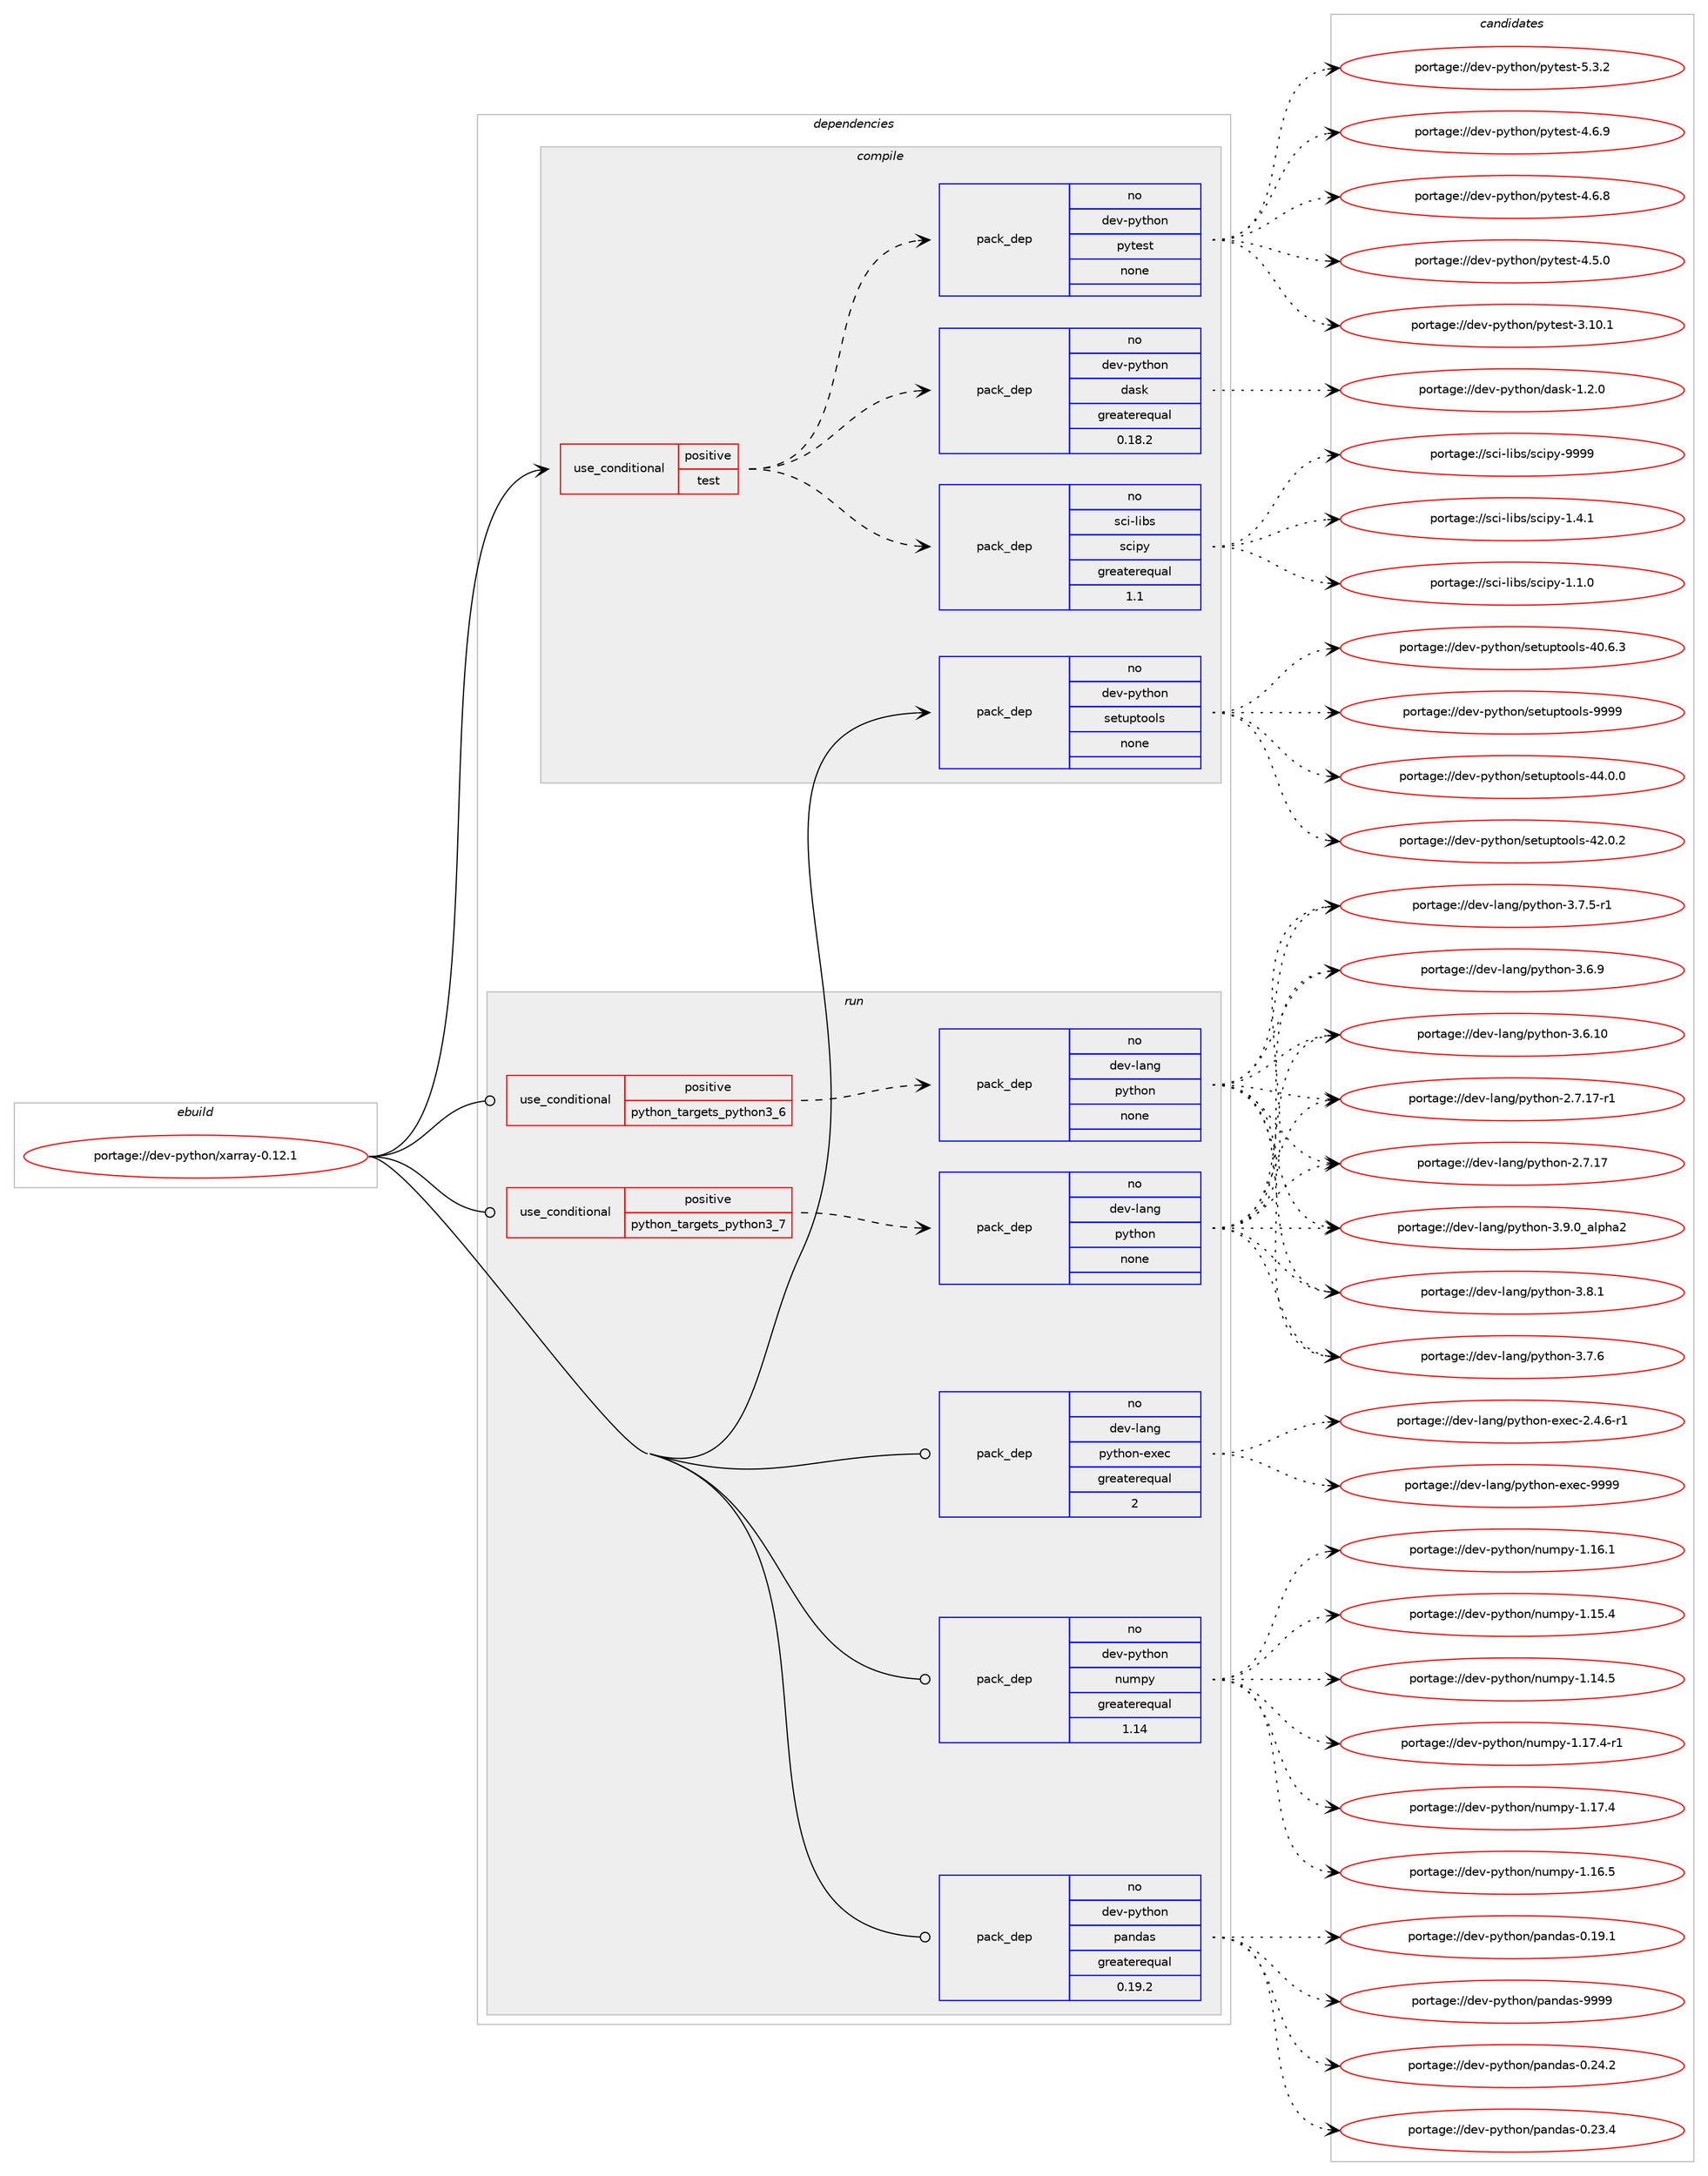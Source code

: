 digraph prolog {

# *************
# Graph options
# *************

newrank=true;
concentrate=true;
compound=true;
graph [rankdir=LR,fontname=Helvetica,fontsize=10,ranksep=1.5];#, ranksep=2.5, nodesep=0.2];
edge  [arrowhead=vee];
node  [fontname=Helvetica,fontsize=10];

# **********
# The ebuild
# **********

subgraph cluster_leftcol {
color=gray;
rank=same;
label=<<i>ebuild</i>>;
id [label="portage://dev-python/xarray-0.12.1", color=red, width=4, href="../dev-python/xarray-0.12.1.svg"];
}

# ****************
# The dependencies
# ****************

subgraph cluster_midcol {
color=gray;
label=<<i>dependencies</i>>;
subgraph cluster_compile {
fillcolor="#eeeeee";
style=filled;
label=<<i>compile</i>>;
subgraph cond103512 {
dependency417563 [label=<<TABLE BORDER="0" CELLBORDER="1" CELLSPACING="0" CELLPADDING="4"><TR><TD ROWSPAN="3" CELLPADDING="10">use_conditional</TD></TR><TR><TD>positive</TD></TR><TR><TD>test</TD></TR></TABLE>>, shape=none, color=red];
subgraph pack309170 {
dependency417564 [label=<<TABLE BORDER="0" CELLBORDER="1" CELLSPACING="0" CELLPADDING="4" WIDTH="220"><TR><TD ROWSPAN="6" CELLPADDING="30">pack_dep</TD></TR><TR><TD WIDTH="110">no</TD></TR><TR><TD>dev-python</TD></TR><TR><TD>dask</TD></TR><TR><TD>greaterequal</TD></TR><TR><TD>0.18.2</TD></TR></TABLE>>, shape=none, color=blue];
}
dependency417563:e -> dependency417564:w [weight=20,style="dashed",arrowhead="vee"];
subgraph pack309171 {
dependency417565 [label=<<TABLE BORDER="0" CELLBORDER="1" CELLSPACING="0" CELLPADDING="4" WIDTH="220"><TR><TD ROWSPAN="6" CELLPADDING="30">pack_dep</TD></TR><TR><TD WIDTH="110">no</TD></TR><TR><TD>dev-python</TD></TR><TR><TD>pytest</TD></TR><TR><TD>none</TD></TR><TR><TD></TD></TR></TABLE>>, shape=none, color=blue];
}
dependency417563:e -> dependency417565:w [weight=20,style="dashed",arrowhead="vee"];
subgraph pack309172 {
dependency417566 [label=<<TABLE BORDER="0" CELLBORDER="1" CELLSPACING="0" CELLPADDING="4" WIDTH="220"><TR><TD ROWSPAN="6" CELLPADDING="30">pack_dep</TD></TR><TR><TD WIDTH="110">no</TD></TR><TR><TD>sci-libs</TD></TR><TR><TD>scipy</TD></TR><TR><TD>greaterequal</TD></TR><TR><TD>1.1</TD></TR></TABLE>>, shape=none, color=blue];
}
dependency417563:e -> dependency417566:w [weight=20,style="dashed",arrowhead="vee"];
}
id:e -> dependency417563:w [weight=20,style="solid",arrowhead="vee"];
subgraph pack309173 {
dependency417567 [label=<<TABLE BORDER="0" CELLBORDER="1" CELLSPACING="0" CELLPADDING="4" WIDTH="220"><TR><TD ROWSPAN="6" CELLPADDING="30">pack_dep</TD></TR><TR><TD WIDTH="110">no</TD></TR><TR><TD>dev-python</TD></TR><TR><TD>setuptools</TD></TR><TR><TD>none</TD></TR><TR><TD></TD></TR></TABLE>>, shape=none, color=blue];
}
id:e -> dependency417567:w [weight=20,style="solid",arrowhead="vee"];
}
subgraph cluster_compileandrun {
fillcolor="#eeeeee";
style=filled;
label=<<i>compile and run</i>>;
}
subgraph cluster_run {
fillcolor="#eeeeee";
style=filled;
label=<<i>run</i>>;
subgraph cond103513 {
dependency417568 [label=<<TABLE BORDER="0" CELLBORDER="1" CELLSPACING="0" CELLPADDING="4"><TR><TD ROWSPAN="3" CELLPADDING="10">use_conditional</TD></TR><TR><TD>positive</TD></TR><TR><TD>python_targets_python3_6</TD></TR></TABLE>>, shape=none, color=red];
subgraph pack309174 {
dependency417569 [label=<<TABLE BORDER="0" CELLBORDER="1" CELLSPACING="0" CELLPADDING="4" WIDTH="220"><TR><TD ROWSPAN="6" CELLPADDING="30">pack_dep</TD></TR><TR><TD WIDTH="110">no</TD></TR><TR><TD>dev-lang</TD></TR><TR><TD>python</TD></TR><TR><TD>none</TD></TR><TR><TD></TD></TR></TABLE>>, shape=none, color=blue];
}
dependency417568:e -> dependency417569:w [weight=20,style="dashed",arrowhead="vee"];
}
id:e -> dependency417568:w [weight=20,style="solid",arrowhead="odot"];
subgraph cond103514 {
dependency417570 [label=<<TABLE BORDER="0" CELLBORDER="1" CELLSPACING="0" CELLPADDING="4"><TR><TD ROWSPAN="3" CELLPADDING="10">use_conditional</TD></TR><TR><TD>positive</TD></TR><TR><TD>python_targets_python3_7</TD></TR></TABLE>>, shape=none, color=red];
subgraph pack309175 {
dependency417571 [label=<<TABLE BORDER="0" CELLBORDER="1" CELLSPACING="0" CELLPADDING="4" WIDTH="220"><TR><TD ROWSPAN="6" CELLPADDING="30">pack_dep</TD></TR><TR><TD WIDTH="110">no</TD></TR><TR><TD>dev-lang</TD></TR><TR><TD>python</TD></TR><TR><TD>none</TD></TR><TR><TD></TD></TR></TABLE>>, shape=none, color=blue];
}
dependency417570:e -> dependency417571:w [weight=20,style="dashed",arrowhead="vee"];
}
id:e -> dependency417570:w [weight=20,style="solid",arrowhead="odot"];
subgraph pack309176 {
dependency417572 [label=<<TABLE BORDER="0" CELLBORDER="1" CELLSPACING="0" CELLPADDING="4" WIDTH="220"><TR><TD ROWSPAN="6" CELLPADDING="30">pack_dep</TD></TR><TR><TD WIDTH="110">no</TD></TR><TR><TD>dev-lang</TD></TR><TR><TD>python-exec</TD></TR><TR><TD>greaterequal</TD></TR><TR><TD>2</TD></TR></TABLE>>, shape=none, color=blue];
}
id:e -> dependency417572:w [weight=20,style="solid",arrowhead="odot"];
subgraph pack309177 {
dependency417573 [label=<<TABLE BORDER="0" CELLBORDER="1" CELLSPACING="0" CELLPADDING="4" WIDTH="220"><TR><TD ROWSPAN="6" CELLPADDING="30">pack_dep</TD></TR><TR><TD WIDTH="110">no</TD></TR><TR><TD>dev-python</TD></TR><TR><TD>numpy</TD></TR><TR><TD>greaterequal</TD></TR><TR><TD>1.14</TD></TR></TABLE>>, shape=none, color=blue];
}
id:e -> dependency417573:w [weight=20,style="solid",arrowhead="odot"];
subgraph pack309178 {
dependency417574 [label=<<TABLE BORDER="0" CELLBORDER="1" CELLSPACING="0" CELLPADDING="4" WIDTH="220"><TR><TD ROWSPAN="6" CELLPADDING="30">pack_dep</TD></TR><TR><TD WIDTH="110">no</TD></TR><TR><TD>dev-python</TD></TR><TR><TD>pandas</TD></TR><TR><TD>greaterequal</TD></TR><TR><TD>0.19.2</TD></TR></TABLE>>, shape=none, color=blue];
}
id:e -> dependency417574:w [weight=20,style="solid",arrowhead="odot"];
}
}

# **************
# The candidates
# **************

subgraph cluster_choices {
rank=same;
color=gray;
label=<<i>candidates</i>>;

subgraph choice309170 {
color=black;
nodesep=1;
choice100101118451121211161041111104710097115107454946504648 [label="portage://dev-python/dask-1.2.0", color=red, width=4,href="../dev-python/dask-1.2.0.svg"];
dependency417564:e -> choice100101118451121211161041111104710097115107454946504648:w [style=dotted,weight="100"];
}
subgraph choice309171 {
color=black;
nodesep=1;
choice1001011184511212111610411111047112121116101115116455346514650 [label="portage://dev-python/pytest-5.3.2", color=red, width=4,href="../dev-python/pytest-5.3.2.svg"];
choice1001011184511212111610411111047112121116101115116455246544657 [label="portage://dev-python/pytest-4.6.9", color=red, width=4,href="../dev-python/pytest-4.6.9.svg"];
choice1001011184511212111610411111047112121116101115116455246544656 [label="portage://dev-python/pytest-4.6.8", color=red, width=4,href="../dev-python/pytest-4.6.8.svg"];
choice1001011184511212111610411111047112121116101115116455246534648 [label="portage://dev-python/pytest-4.5.0", color=red, width=4,href="../dev-python/pytest-4.5.0.svg"];
choice100101118451121211161041111104711212111610111511645514649484649 [label="portage://dev-python/pytest-3.10.1", color=red, width=4,href="../dev-python/pytest-3.10.1.svg"];
dependency417565:e -> choice1001011184511212111610411111047112121116101115116455346514650:w [style=dotted,weight="100"];
dependency417565:e -> choice1001011184511212111610411111047112121116101115116455246544657:w [style=dotted,weight="100"];
dependency417565:e -> choice1001011184511212111610411111047112121116101115116455246544656:w [style=dotted,weight="100"];
dependency417565:e -> choice1001011184511212111610411111047112121116101115116455246534648:w [style=dotted,weight="100"];
dependency417565:e -> choice100101118451121211161041111104711212111610111511645514649484649:w [style=dotted,weight="100"];
}
subgraph choice309172 {
color=black;
nodesep=1;
choice11599105451081059811547115991051121214557575757 [label="portage://sci-libs/scipy-9999", color=red, width=4,href="../sci-libs/scipy-9999.svg"];
choice1159910545108105981154711599105112121454946524649 [label="portage://sci-libs/scipy-1.4.1", color=red, width=4,href="../sci-libs/scipy-1.4.1.svg"];
choice1159910545108105981154711599105112121454946494648 [label="portage://sci-libs/scipy-1.1.0", color=red, width=4,href="../sci-libs/scipy-1.1.0.svg"];
dependency417566:e -> choice11599105451081059811547115991051121214557575757:w [style=dotted,weight="100"];
dependency417566:e -> choice1159910545108105981154711599105112121454946524649:w [style=dotted,weight="100"];
dependency417566:e -> choice1159910545108105981154711599105112121454946494648:w [style=dotted,weight="100"];
}
subgraph choice309173 {
color=black;
nodesep=1;
choice10010111845112121116104111110471151011161171121161111111081154557575757 [label="portage://dev-python/setuptools-9999", color=red, width=4,href="../dev-python/setuptools-9999.svg"];
choice100101118451121211161041111104711510111611711211611111110811545525246484648 [label="portage://dev-python/setuptools-44.0.0", color=red, width=4,href="../dev-python/setuptools-44.0.0.svg"];
choice100101118451121211161041111104711510111611711211611111110811545525046484650 [label="portage://dev-python/setuptools-42.0.2", color=red, width=4,href="../dev-python/setuptools-42.0.2.svg"];
choice100101118451121211161041111104711510111611711211611111110811545524846544651 [label="portage://dev-python/setuptools-40.6.3", color=red, width=4,href="../dev-python/setuptools-40.6.3.svg"];
dependency417567:e -> choice10010111845112121116104111110471151011161171121161111111081154557575757:w [style=dotted,weight="100"];
dependency417567:e -> choice100101118451121211161041111104711510111611711211611111110811545525246484648:w [style=dotted,weight="100"];
dependency417567:e -> choice100101118451121211161041111104711510111611711211611111110811545525046484650:w [style=dotted,weight="100"];
dependency417567:e -> choice100101118451121211161041111104711510111611711211611111110811545524846544651:w [style=dotted,weight="100"];
}
subgraph choice309174 {
color=black;
nodesep=1;
choice10010111845108971101034711212111610411111045514657464895971081121049750 [label="portage://dev-lang/python-3.9.0_alpha2", color=red, width=4,href="../dev-lang/python-3.9.0_alpha2.svg"];
choice100101118451089711010347112121116104111110455146564649 [label="portage://dev-lang/python-3.8.1", color=red, width=4,href="../dev-lang/python-3.8.1.svg"];
choice100101118451089711010347112121116104111110455146554654 [label="portage://dev-lang/python-3.7.6", color=red, width=4,href="../dev-lang/python-3.7.6.svg"];
choice1001011184510897110103471121211161041111104551465546534511449 [label="portage://dev-lang/python-3.7.5-r1", color=red, width=4,href="../dev-lang/python-3.7.5-r1.svg"];
choice100101118451089711010347112121116104111110455146544657 [label="portage://dev-lang/python-3.6.9", color=red, width=4,href="../dev-lang/python-3.6.9.svg"];
choice10010111845108971101034711212111610411111045514654464948 [label="portage://dev-lang/python-3.6.10", color=red, width=4,href="../dev-lang/python-3.6.10.svg"];
choice100101118451089711010347112121116104111110455046554649554511449 [label="portage://dev-lang/python-2.7.17-r1", color=red, width=4,href="../dev-lang/python-2.7.17-r1.svg"];
choice10010111845108971101034711212111610411111045504655464955 [label="portage://dev-lang/python-2.7.17", color=red, width=4,href="../dev-lang/python-2.7.17.svg"];
dependency417569:e -> choice10010111845108971101034711212111610411111045514657464895971081121049750:w [style=dotted,weight="100"];
dependency417569:e -> choice100101118451089711010347112121116104111110455146564649:w [style=dotted,weight="100"];
dependency417569:e -> choice100101118451089711010347112121116104111110455146554654:w [style=dotted,weight="100"];
dependency417569:e -> choice1001011184510897110103471121211161041111104551465546534511449:w [style=dotted,weight="100"];
dependency417569:e -> choice100101118451089711010347112121116104111110455146544657:w [style=dotted,weight="100"];
dependency417569:e -> choice10010111845108971101034711212111610411111045514654464948:w [style=dotted,weight="100"];
dependency417569:e -> choice100101118451089711010347112121116104111110455046554649554511449:w [style=dotted,weight="100"];
dependency417569:e -> choice10010111845108971101034711212111610411111045504655464955:w [style=dotted,weight="100"];
}
subgraph choice309175 {
color=black;
nodesep=1;
choice10010111845108971101034711212111610411111045514657464895971081121049750 [label="portage://dev-lang/python-3.9.0_alpha2", color=red, width=4,href="../dev-lang/python-3.9.0_alpha2.svg"];
choice100101118451089711010347112121116104111110455146564649 [label="portage://dev-lang/python-3.8.1", color=red, width=4,href="../dev-lang/python-3.8.1.svg"];
choice100101118451089711010347112121116104111110455146554654 [label="portage://dev-lang/python-3.7.6", color=red, width=4,href="../dev-lang/python-3.7.6.svg"];
choice1001011184510897110103471121211161041111104551465546534511449 [label="portage://dev-lang/python-3.7.5-r1", color=red, width=4,href="../dev-lang/python-3.7.5-r1.svg"];
choice100101118451089711010347112121116104111110455146544657 [label="portage://dev-lang/python-3.6.9", color=red, width=4,href="../dev-lang/python-3.6.9.svg"];
choice10010111845108971101034711212111610411111045514654464948 [label="portage://dev-lang/python-3.6.10", color=red, width=4,href="../dev-lang/python-3.6.10.svg"];
choice100101118451089711010347112121116104111110455046554649554511449 [label="portage://dev-lang/python-2.7.17-r1", color=red, width=4,href="../dev-lang/python-2.7.17-r1.svg"];
choice10010111845108971101034711212111610411111045504655464955 [label="portage://dev-lang/python-2.7.17", color=red, width=4,href="../dev-lang/python-2.7.17.svg"];
dependency417571:e -> choice10010111845108971101034711212111610411111045514657464895971081121049750:w [style=dotted,weight="100"];
dependency417571:e -> choice100101118451089711010347112121116104111110455146564649:w [style=dotted,weight="100"];
dependency417571:e -> choice100101118451089711010347112121116104111110455146554654:w [style=dotted,weight="100"];
dependency417571:e -> choice1001011184510897110103471121211161041111104551465546534511449:w [style=dotted,weight="100"];
dependency417571:e -> choice100101118451089711010347112121116104111110455146544657:w [style=dotted,weight="100"];
dependency417571:e -> choice10010111845108971101034711212111610411111045514654464948:w [style=dotted,weight="100"];
dependency417571:e -> choice100101118451089711010347112121116104111110455046554649554511449:w [style=dotted,weight="100"];
dependency417571:e -> choice10010111845108971101034711212111610411111045504655464955:w [style=dotted,weight="100"];
}
subgraph choice309176 {
color=black;
nodesep=1;
choice10010111845108971101034711212111610411111045101120101994557575757 [label="portage://dev-lang/python-exec-9999", color=red, width=4,href="../dev-lang/python-exec-9999.svg"];
choice10010111845108971101034711212111610411111045101120101994550465246544511449 [label="portage://dev-lang/python-exec-2.4.6-r1", color=red, width=4,href="../dev-lang/python-exec-2.4.6-r1.svg"];
dependency417572:e -> choice10010111845108971101034711212111610411111045101120101994557575757:w [style=dotted,weight="100"];
dependency417572:e -> choice10010111845108971101034711212111610411111045101120101994550465246544511449:w [style=dotted,weight="100"];
}
subgraph choice309177 {
color=black;
nodesep=1;
choice1001011184511212111610411111047110117109112121454946495546524511449 [label="portage://dev-python/numpy-1.17.4-r1", color=red, width=4,href="../dev-python/numpy-1.17.4-r1.svg"];
choice100101118451121211161041111104711011710911212145494649554652 [label="portage://dev-python/numpy-1.17.4", color=red, width=4,href="../dev-python/numpy-1.17.4.svg"];
choice100101118451121211161041111104711011710911212145494649544653 [label="portage://dev-python/numpy-1.16.5", color=red, width=4,href="../dev-python/numpy-1.16.5.svg"];
choice100101118451121211161041111104711011710911212145494649544649 [label="portage://dev-python/numpy-1.16.1", color=red, width=4,href="../dev-python/numpy-1.16.1.svg"];
choice100101118451121211161041111104711011710911212145494649534652 [label="portage://dev-python/numpy-1.15.4", color=red, width=4,href="../dev-python/numpy-1.15.4.svg"];
choice100101118451121211161041111104711011710911212145494649524653 [label="portage://dev-python/numpy-1.14.5", color=red, width=4,href="../dev-python/numpy-1.14.5.svg"];
dependency417573:e -> choice1001011184511212111610411111047110117109112121454946495546524511449:w [style=dotted,weight="100"];
dependency417573:e -> choice100101118451121211161041111104711011710911212145494649554652:w [style=dotted,weight="100"];
dependency417573:e -> choice100101118451121211161041111104711011710911212145494649544653:w [style=dotted,weight="100"];
dependency417573:e -> choice100101118451121211161041111104711011710911212145494649544649:w [style=dotted,weight="100"];
dependency417573:e -> choice100101118451121211161041111104711011710911212145494649534652:w [style=dotted,weight="100"];
dependency417573:e -> choice100101118451121211161041111104711011710911212145494649524653:w [style=dotted,weight="100"];
}
subgraph choice309178 {
color=black;
nodesep=1;
choice100101118451121211161041111104711297110100971154557575757 [label="portage://dev-python/pandas-9999", color=red, width=4,href="../dev-python/pandas-9999.svg"];
choice1001011184511212111610411111047112971101009711545484650524650 [label="portage://dev-python/pandas-0.24.2", color=red, width=4,href="../dev-python/pandas-0.24.2.svg"];
choice1001011184511212111610411111047112971101009711545484650514652 [label="portage://dev-python/pandas-0.23.4", color=red, width=4,href="../dev-python/pandas-0.23.4.svg"];
choice1001011184511212111610411111047112971101009711545484649574649 [label="portage://dev-python/pandas-0.19.1", color=red, width=4,href="../dev-python/pandas-0.19.1.svg"];
dependency417574:e -> choice100101118451121211161041111104711297110100971154557575757:w [style=dotted,weight="100"];
dependency417574:e -> choice1001011184511212111610411111047112971101009711545484650524650:w [style=dotted,weight="100"];
dependency417574:e -> choice1001011184511212111610411111047112971101009711545484650514652:w [style=dotted,weight="100"];
dependency417574:e -> choice1001011184511212111610411111047112971101009711545484649574649:w [style=dotted,weight="100"];
}
}

}
